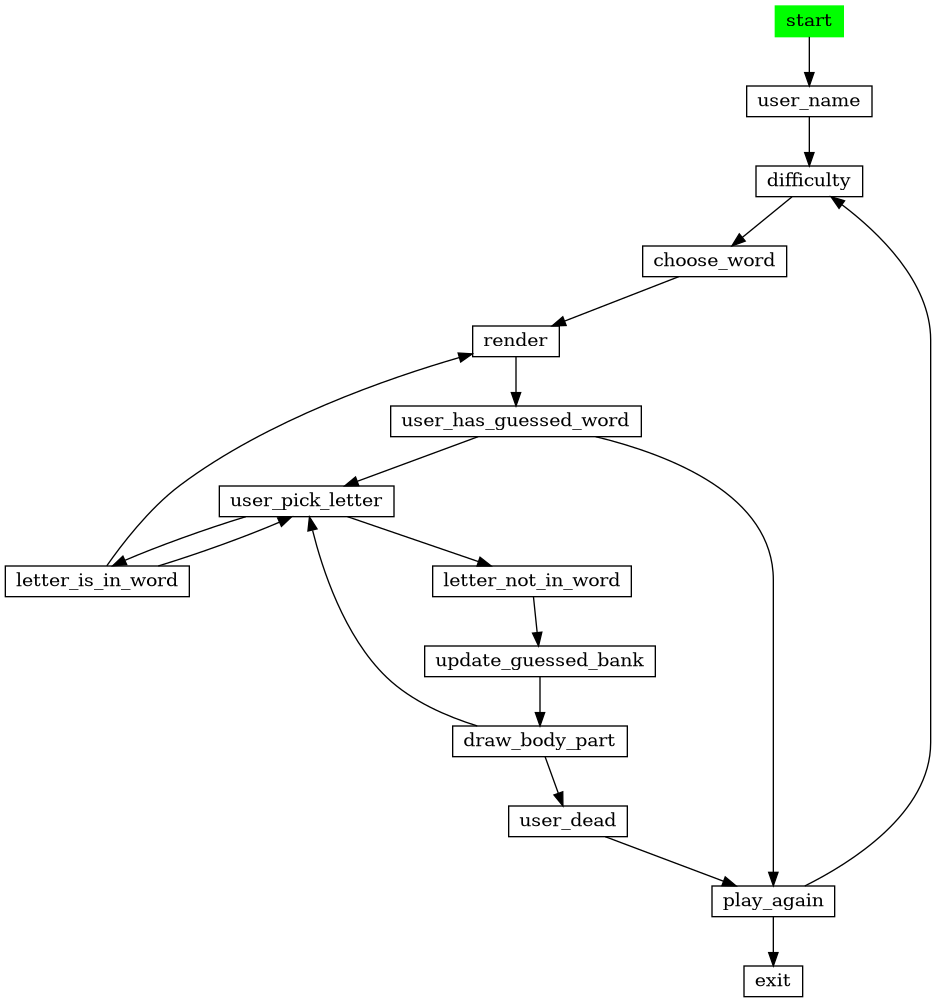 @startuml
digraph G {
    nodesep=.8;
    #rankdir=LR;
    node [shape=record,width=.1,height=.1];
    start [style=filled,color=green];
    start -> user_name ;
    user_name -> difficulty;
    difficulty -> choose_word;
    choose_word -> render;
    user_pick_letter;
    user_pick_letter -> letter_is_in_word;
    user_pick_letter -> letter_not_in_word;

    letter_is_in_word -> render;
    render -> user_has_guessed_word;
    letter_is_in_word -> user_pick_letter;

    letter_not_in_word -> update_guessed_bank;
    update_guessed_bank -> draw_body_part;
    draw_body_part  -> user_dead;
    draw_body_part -> user_pick_letter;

    user_dead -> play_again;

    user_has_guessed_word -> play_again;
    user_has_guessed_word -> user_pick_letter;

    play_again -> exit;
    play_again -> difficulty;

}
@enduml